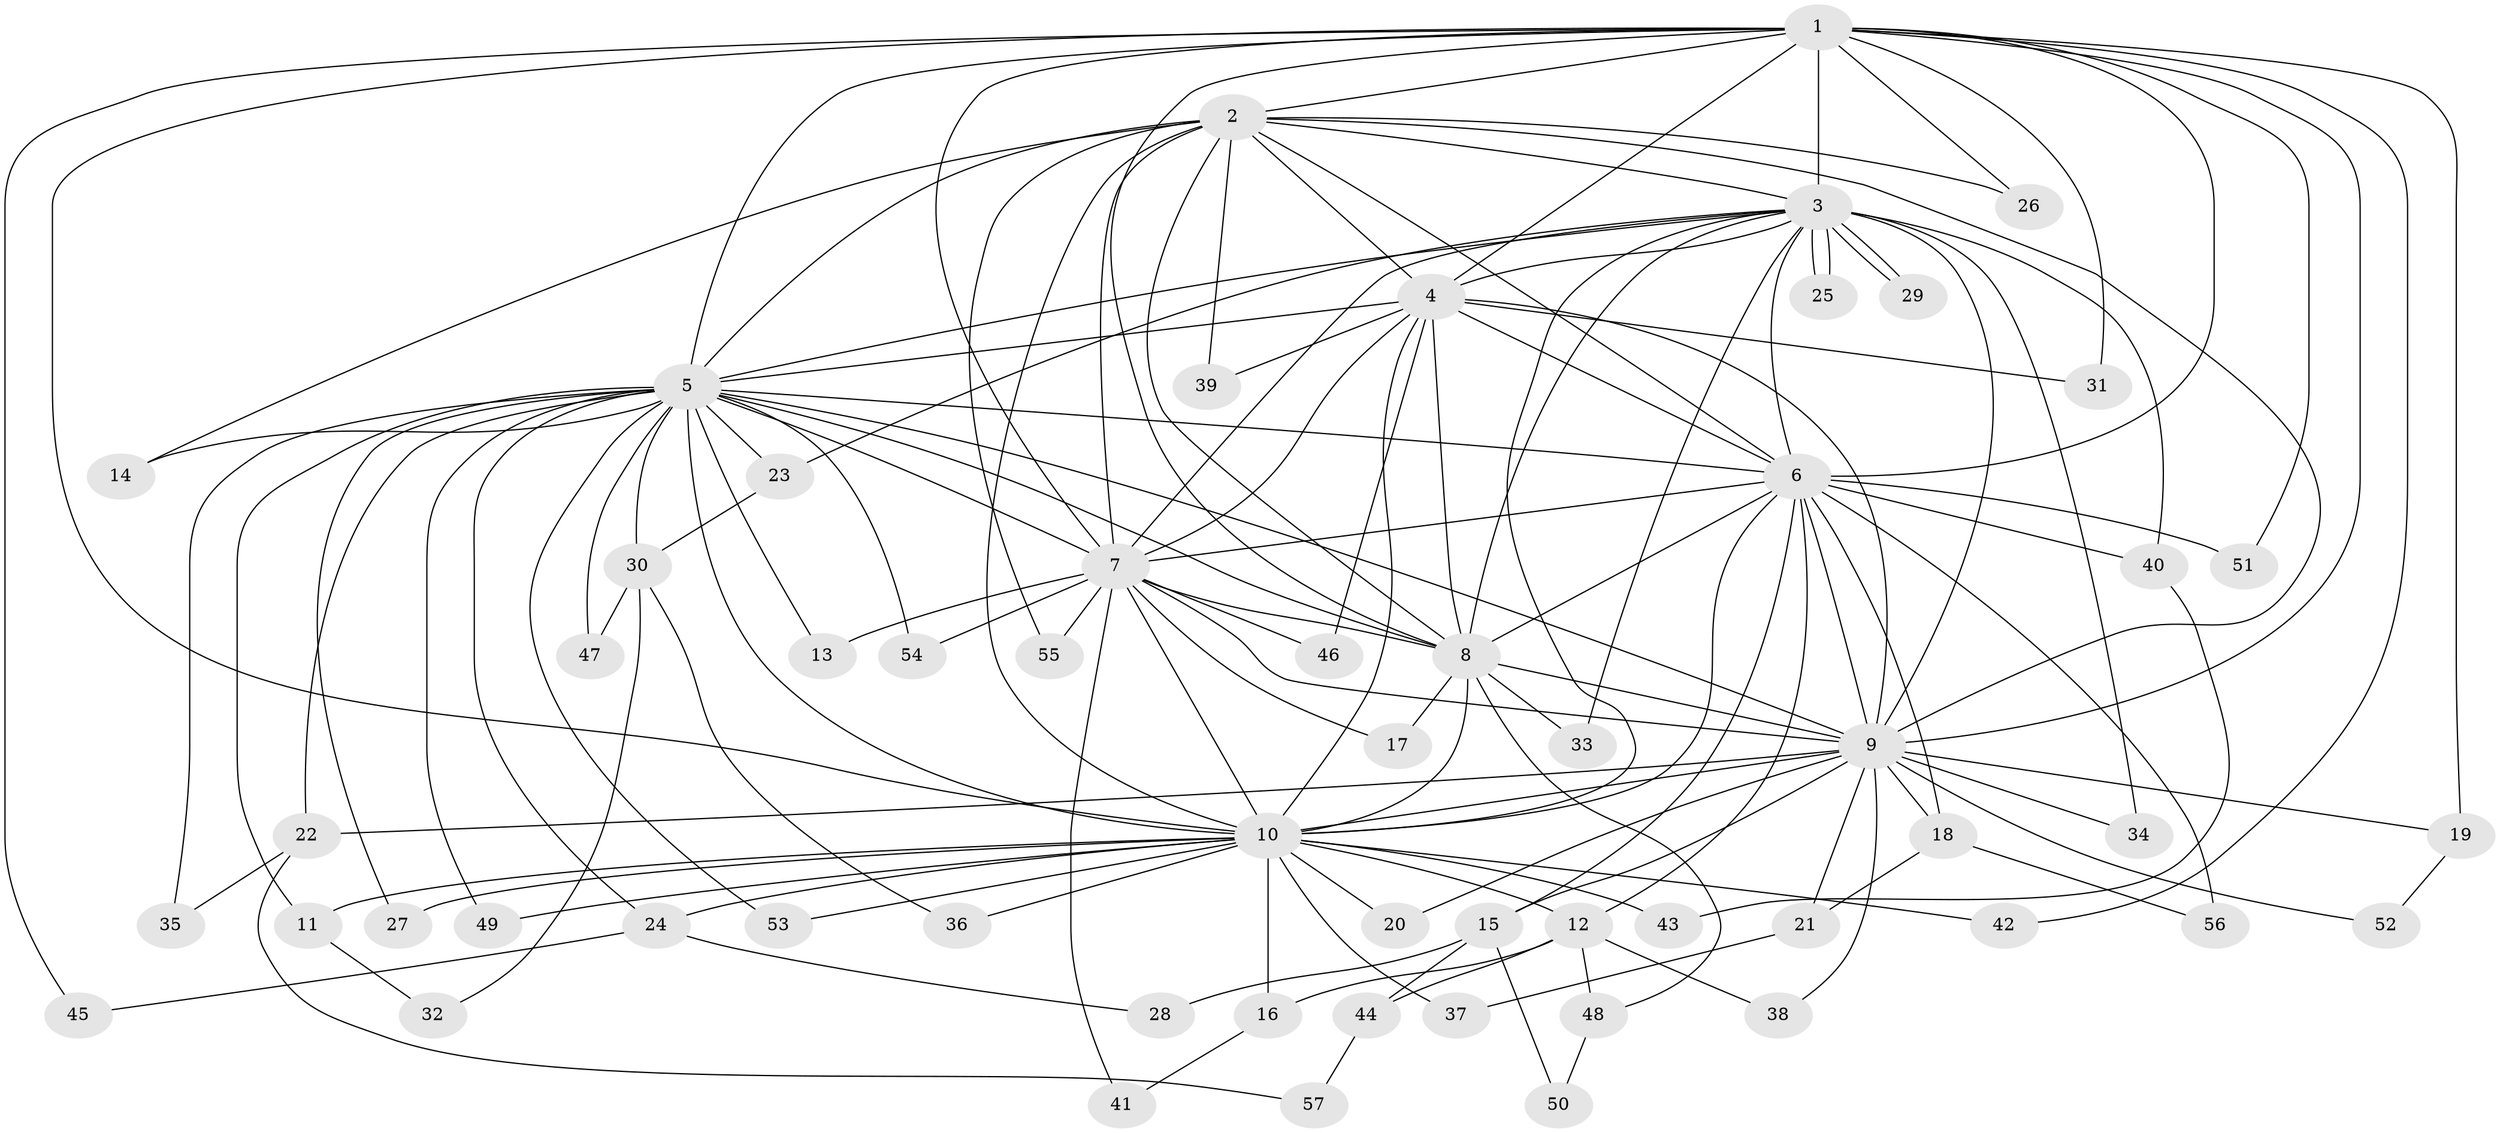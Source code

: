 // coarse degree distribution, {1: 0.7647058823529411, 8: 0.058823529411764705, 2: 0.058823529411764705, 6: 0.058823529411764705, 7: 0.058823529411764705}
// Generated by graph-tools (version 1.1) at 2025/47/03/04/25 21:47:20]
// undirected, 57 vertices, 139 edges
graph export_dot {
graph [start="1"]
  node [color=gray90,style=filled];
  1;
  2;
  3;
  4;
  5;
  6;
  7;
  8;
  9;
  10;
  11;
  12;
  13;
  14;
  15;
  16;
  17;
  18;
  19;
  20;
  21;
  22;
  23;
  24;
  25;
  26;
  27;
  28;
  29;
  30;
  31;
  32;
  33;
  34;
  35;
  36;
  37;
  38;
  39;
  40;
  41;
  42;
  43;
  44;
  45;
  46;
  47;
  48;
  49;
  50;
  51;
  52;
  53;
  54;
  55;
  56;
  57;
  1 -- 2;
  1 -- 3;
  1 -- 4;
  1 -- 5;
  1 -- 6;
  1 -- 7;
  1 -- 8;
  1 -- 9;
  1 -- 10;
  1 -- 19;
  1 -- 26;
  1 -- 31;
  1 -- 42;
  1 -- 45;
  1 -- 51;
  2 -- 3;
  2 -- 4;
  2 -- 5;
  2 -- 6;
  2 -- 7;
  2 -- 8;
  2 -- 9;
  2 -- 10;
  2 -- 14;
  2 -- 26;
  2 -- 39;
  2 -- 55;
  3 -- 4;
  3 -- 5;
  3 -- 6;
  3 -- 7;
  3 -- 8;
  3 -- 9;
  3 -- 10;
  3 -- 23;
  3 -- 25;
  3 -- 25;
  3 -- 29;
  3 -- 29;
  3 -- 33;
  3 -- 34;
  3 -- 40;
  4 -- 5;
  4 -- 6;
  4 -- 7;
  4 -- 8;
  4 -- 9;
  4 -- 10;
  4 -- 31;
  4 -- 39;
  4 -- 46;
  5 -- 6;
  5 -- 7;
  5 -- 8;
  5 -- 9;
  5 -- 10;
  5 -- 11;
  5 -- 13;
  5 -- 14;
  5 -- 22;
  5 -- 23;
  5 -- 24;
  5 -- 27;
  5 -- 30;
  5 -- 35;
  5 -- 47;
  5 -- 49;
  5 -- 53;
  5 -- 54;
  6 -- 7;
  6 -- 8;
  6 -- 9;
  6 -- 10;
  6 -- 12;
  6 -- 15;
  6 -- 18;
  6 -- 40;
  6 -- 51;
  6 -- 56;
  7 -- 8;
  7 -- 9;
  7 -- 10;
  7 -- 13;
  7 -- 17;
  7 -- 41;
  7 -- 46;
  7 -- 54;
  7 -- 55;
  8 -- 9;
  8 -- 10;
  8 -- 17;
  8 -- 33;
  8 -- 48;
  9 -- 10;
  9 -- 15;
  9 -- 18;
  9 -- 19;
  9 -- 20;
  9 -- 21;
  9 -- 22;
  9 -- 34;
  9 -- 38;
  9 -- 52;
  10 -- 11;
  10 -- 12;
  10 -- 16;
  10 -- 20;
  10 -- 24;
  10 -- 27;
  10 -- 36;
  10 -- 37;
  10 -- 42;
  10 -- 43;
  10 -- 49;
  10 -- 53;
  11 -- 32;
  12 -- 16;
  12 -- 38;
  12 -- 44;
  12 -- 48;
  15 -- 28;
  15 -- 44;
  15 -- 50;
  16 -- 41;
  18 -- 21;
  18 -- 56;
  19 -- 52;
  21 -- 37;
  22 -- 35;
  22 -- 57;
  23 -- 30;
  24 -- 28;
  24 -- 45;
  30 -- 32;
  30 -- 36;
  30 -- 47;
  40 -- 43;
  44 -- 57;
  48 -- 50;
}
